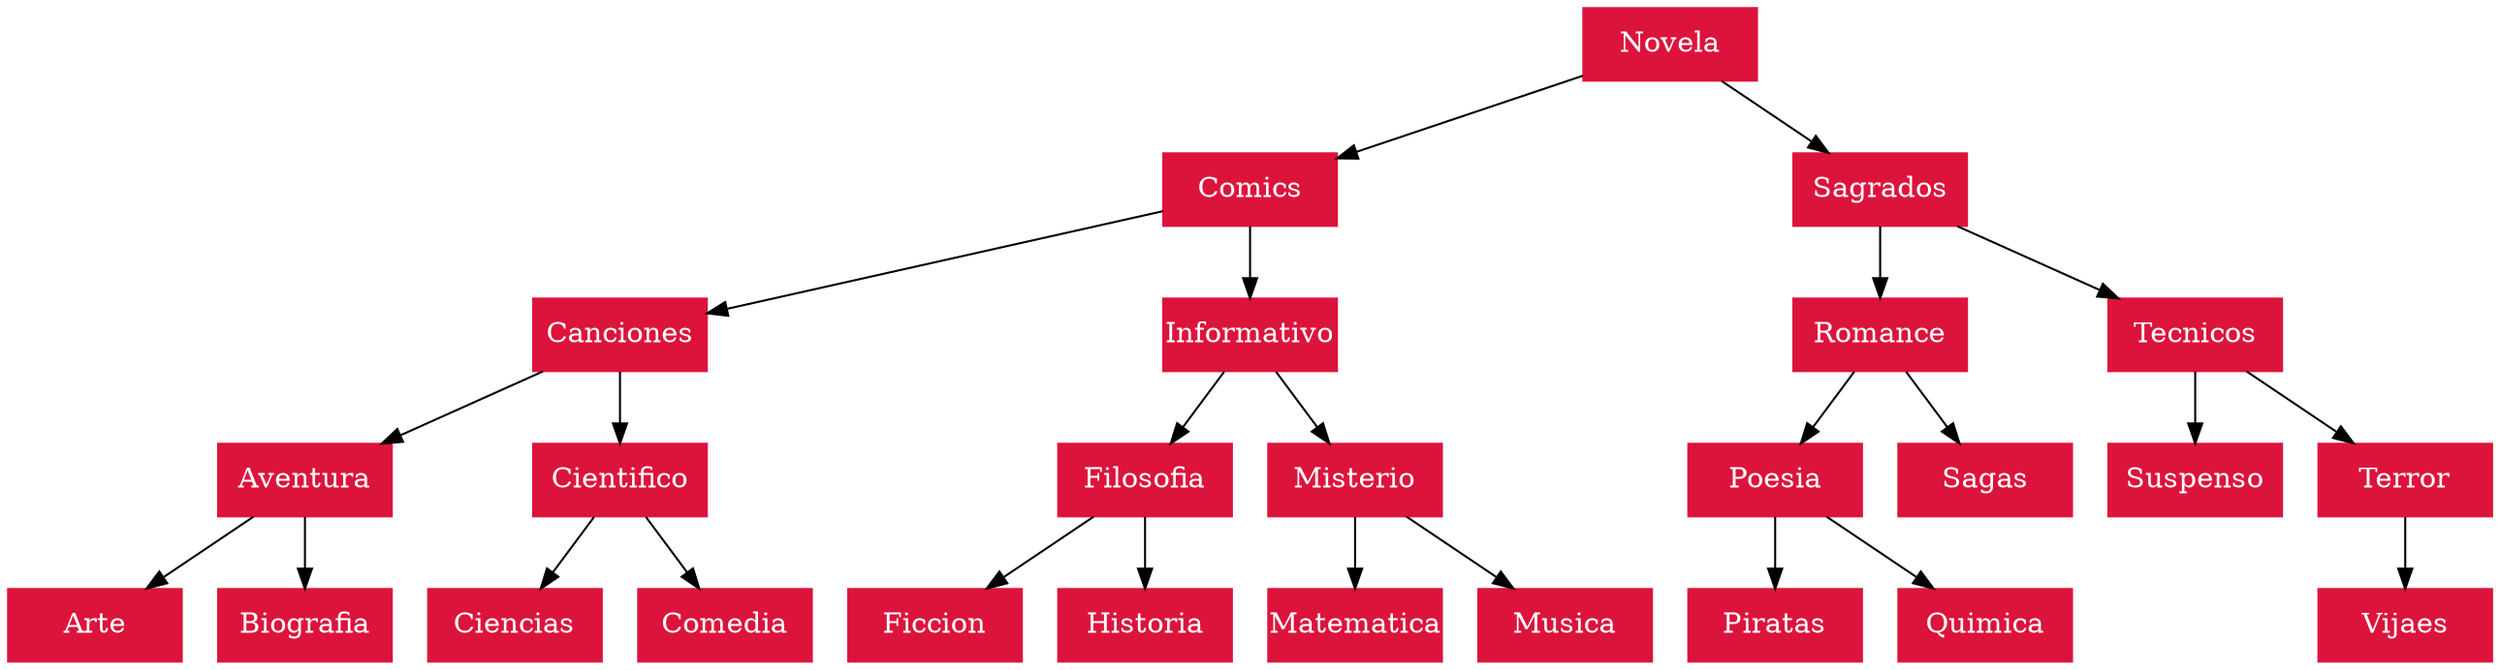 digraph G{
rankdir=TB;
node [margin=0 shape=box width=1.2 color=crimson fontcolor=white style=filled ];
Novela->Comics
Comics->Canciones
Canciones->Aventura
Aventura->Arte
Aventura->Biografia
Canciones->Cientifico
Cientifico->Ciencias
Cientifico->Comedia
Comics->Informativo
Informativo->Filosofia
Filosofia->Ficcion
Filosofia->Historia
Informativo->Misterio
Misterio->Matematica
Misterio->Musica
Novela->Sagrados
Sagrados->Romance
Romance->Poesia
Poesia->Piratas
Poesia->Quimica
Romance->Sagas
Sagrados->Tecnicos
Tecnicos->Suspenso
Tecnicos->Terror
Terror->Vijaes

}